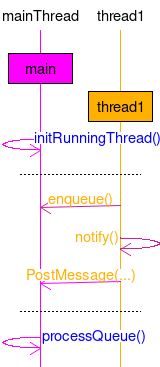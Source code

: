 msc {
   hscale="0.2", arcgradient="2";
   mt[label="mainThread", linecolor="fuchsia"], t1[label="thread1", linecolor="orange"];
   |||;
   mt box mt[label="main", textbgcolour="fuchsia"];
   t1 box t1[label="thread1", textbgcolour="orange"];
   
   mt =>> mt [label="initRunningThread()", URL="\ref initRunningThread", linecolor="fuchsia"];
   
   ---;
   
   t1 =>> mt [label="enqueue()", textcolor="orange", linecolor="violet"];
   t1 =>> t1 [label="notify()", textcolor="orange", linecolor="violet"];
   t1 =>> mt [label="PostMessage(...)", textcolor="orange", linecolor="fuchsia"];
   
   ---;
   
   mt =>> mt [label="processQueue()", URL="\ref processQueue", linecolor="fuchsia"];
   }